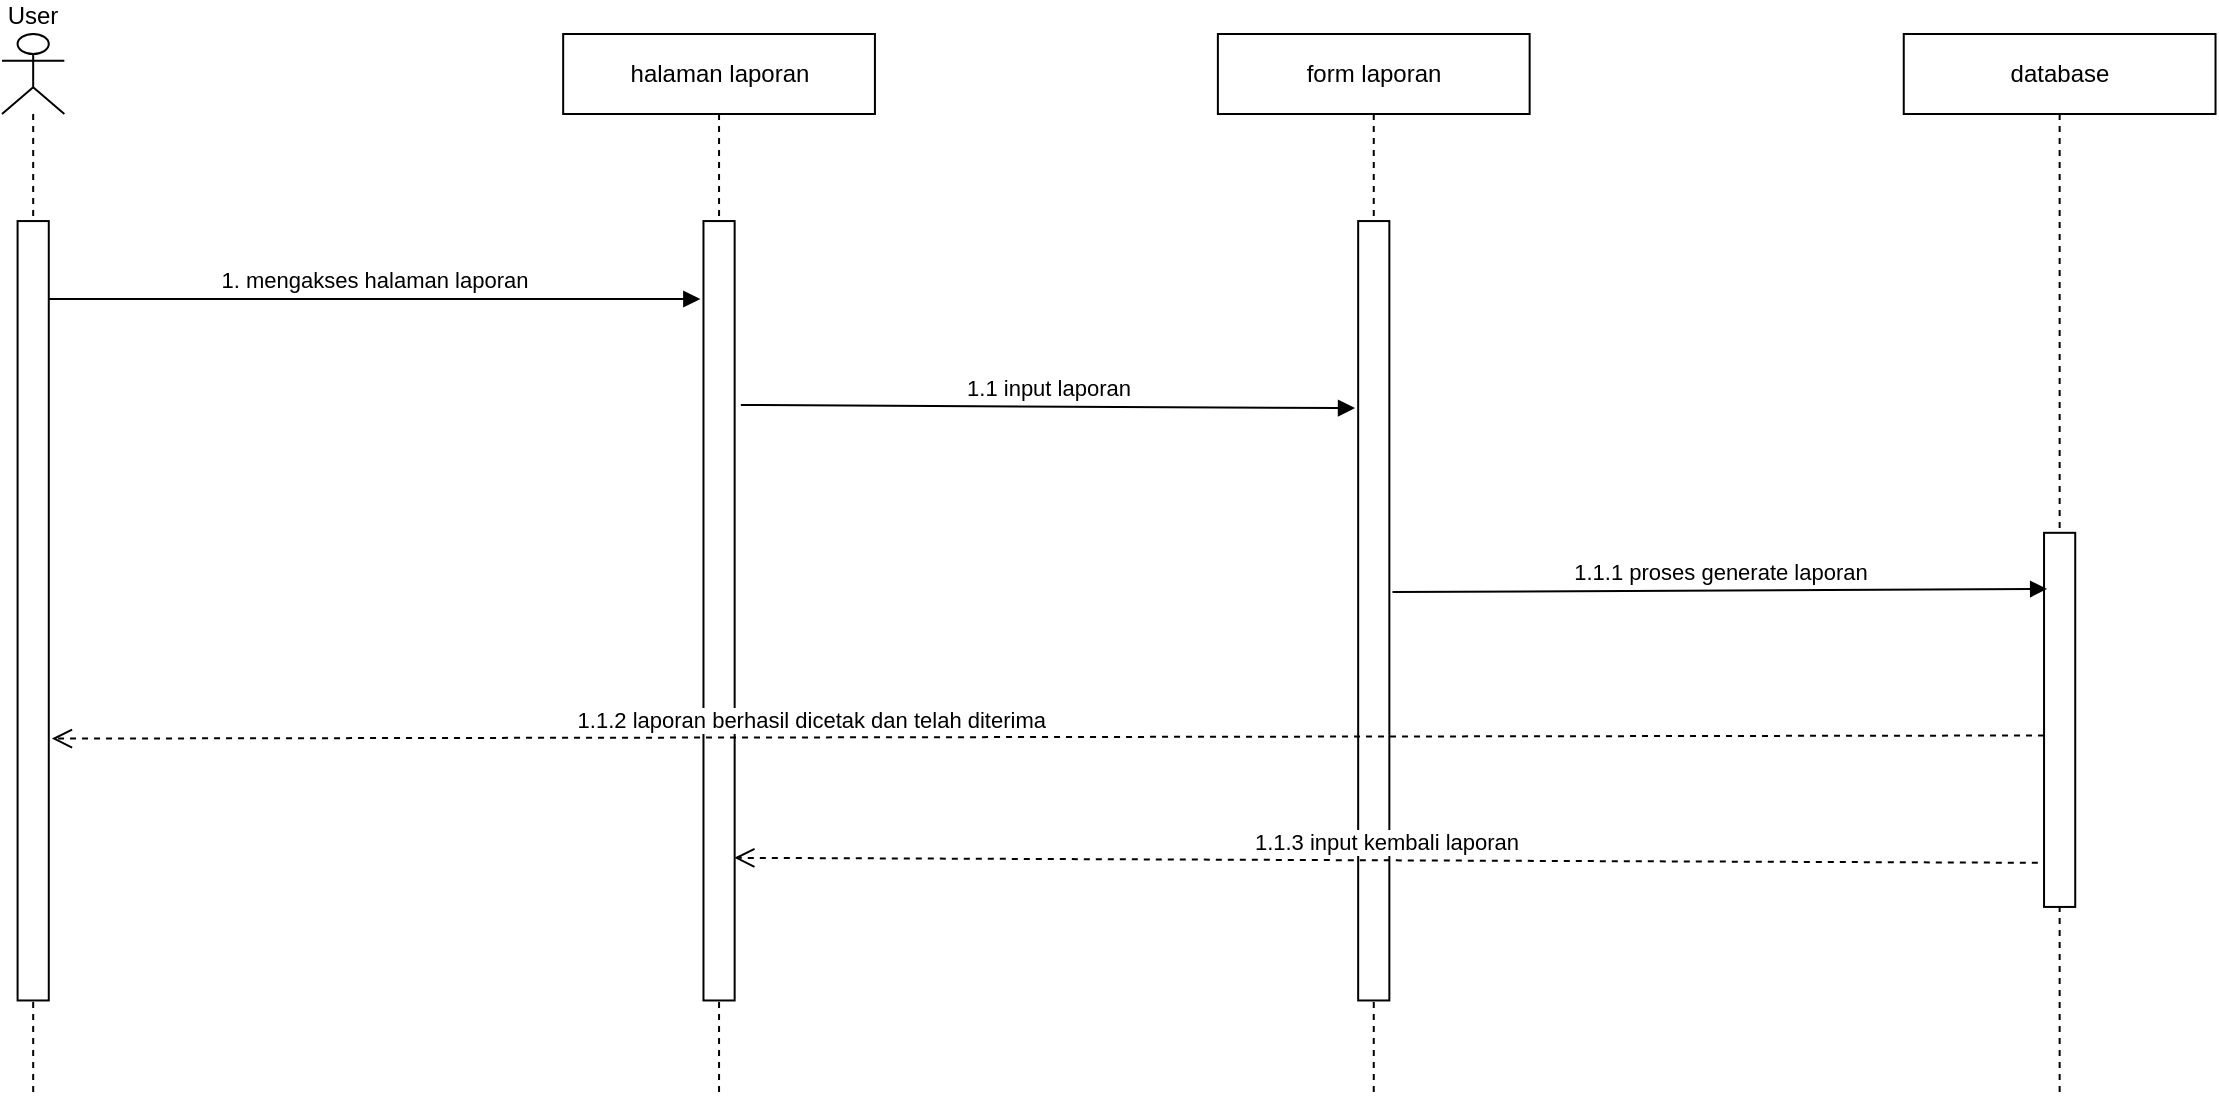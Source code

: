 <mxfile version="13.9.9" type="device"><diagram name="generate_laporan" id="VOOKiJSYAYzcAhXAHFr8"><mxGraphModel dx="1220" dy="723" grid="1" gridSize="10" guides="1" tooltips="1" connect="1" arrows="1" fold="1" page="1" pageScale="1" pageWidth="1169" pageHeight="827" background="#ffffff" math="0" shadow="0"><root><mxCell id="TK0yabbcsl_b7a-5vbj2-0"/><mxCell id="TK0yabbcsl_b7a-5vbj2-1" parent="TK0yabbcsl_b7a-5vbj2-0"/><mxCell id="sPidNYJXSr8-M_MsdxCO-0" value="" style="group" vertex="1" connectable="0" parent="TK0yabbcsl_b7a-5vbj2-1"><mxGeometry x="31" y="148" width="1106.76" height="530" as="geometry"/></mxCell><mxCell id="TK0yabbcsl_b7a-5vbj2-2" value="User" style="shape=umlLifeline;participant=umlActor;perimeter=lifelinePerimeter;whiteSpace=wrap;html=1;container=1;collapsible=0;recursiveResize=0;verticalAlign=bottom;spacingTop=36;outlineConnect=0;labelPosition=center;verticalLabelPosition=top;align=center;" parent="sPidNYJXSr8-M_MsdxCO-0" vertex="1"><mxGeometry width="31.176" height="530" as="geometry"/></mxCell><mxCell id="TK0yabbcsl_b7a-5vbj2-3" value="" style="html=1;points=[];perimeter=orthogonalPerimeter;rounded=0;shadow=0;comic=0;labelBackgroundColor=none;strokeWidth=1;fontFamily=Verdana;fontSize=12;align=center;" parent="TK0yabbcsl_b7a-5vbj2-2" vertex="1"><mxGeometry x="7.794" y="93.529" width="15.588" height="389.706" as="geometry"/></mxCell><mxCell id="TK0yabbcsl_b7a-5vbj2-4" value="halaman laporan" style="shape=umlLifeline;perimeter=lifelinePerimeter;whiteSpace=wrap;html=1;container=1;collapsible=0;recursiveResize=0;outlineConnect=0;" parent="sPidNYJXSr8-M_MsdxCO-0" vertex="1"><mxGeometry x="280.587" width="155.882" height="530" as="geometry"/></mxCell><mxCell id="TK0yabbcsl_b7a-5vbj2-5" value="" style="html=1;points=[];perimeter=orthogonalPerimeter;rounded=0;shadow=0;comic=0;labelBackgroundColor=none;strokeWidth=1;fontFamily=Verdana;fontSize=12;align=center;" parent="TK0yabbcsl_b7a-5vbj2-4" vertex="1"><mxGeometry x="70.147" y="93.529" width="15.588" height="389.706" as="geometry"/></mxCell><mxCell id="TK0yabbcsl_b7a-5vbj2-6" value="form laporan" style="shape=umlLifeline;perimeter=lifelinePerimeter;whiteSpace=wrap;html=1;container=1;collapsible=0;recursiveResize=0;outlineConnect=0;" parent="sPidNYJXSr8-M_MsdxCO-0" vertex="1"><mxGeometry x="607.939" width="155.882" height="530" as="geometry"/></mxCell><mxCell id="TK0yabbcsl_b7a-5vbj2-7" value="" style="html=1;points=[];perimeter=orthogonalPerimeter;rounded=0;shadow=0;comic=0;labelBackgroundColor=none;strokeWidth=1;fontFamily=Verdana;fontSize=12;align=center;" parent="TK0yabbcsl_b7a-5vbj2-6" vertex="1"><mxGeometry x="70.147" y="93.529" width="15.588" height="389.706" as="geometry"/></mxCell><mxCell id="TK0yabbcsl_b7a-5vbj2-8" value="database" style="shape=umlLifeline;perimeter=lifelinePerimeter;whiteSpace=wrap;html=1;container=1;collapsible=0;recursiveResize=0;outlineConnect=0;" parent="sPidNYJXSr8-M_MsdxCO-0" vertex="1"><mxGeometry x="950.878" width="155.882" height="530" as="geometry"/></mxCell><mxCell id="TK0yabbcsl_b7a-5vbj2-9" value="" style="html=1;points=[];perimeter=orthogonalPerimeter;rounded=0;shadow=0;comic=0;labelBackgroundColor=none;strokeWidth=1;fontFamily=Verdana;fontSize=12;align=center;" parent="TK0yabbcsl_b7a-5vbj2-8" vertex="1"><mxGeometry x="70.147" y="249.412" width="15.588" height="187.059" as="geometry"/></mxCell><mxCell id="TK0yabbcsl_b7a-5vbj2-10" value="1. mengakses halaman laporan" style="html=1;verticalAlign=bottom;endArrow=block;exitX=1;exitY=0.1;exitDx=0;exitDy=0;exitPerimeter=0;entryX=-0.1;entryY=0.1;entryDx=0;entryDy=0;entryPerimeter=0;" parent="sPidNYJXSr8-M_MsdxCO-0" source="TK0yabbcsl_b7a-5vbj2-3" target="TK0yabbcsl_b7a-5vbj2-5" edge="1"><mxGeometry width="80" relative="1" as="geometry"><mxPoint x="18.706" y="138.735" as="sourcePoint"/><mxPoint x="357.748" y="137.956" as="targetPoint"/></mxGeometry></mxCell><mxCell id="TK0yabbcsl_b7a-5vbj2-11" value="1.1 input laporan" style="html=1;verticalAlign=bottom;endArrow=block;exitX=1.2;exitY=0.236;exitDx=0;exitDy=0;exitPerimeter=0;entryX=-0.1;entryY=0.24;entryDx=0;entryDy=0;entryPerimeter=0;" parent="sPidNYJXSr8-M_MsdxCO-0" source="TK0yabbcsl_b7a-5vbj2-5" target="TK0yabbcsl_b7a-5vbj2-7" edge="1"><mxGeometry width="80" relative="1" as="geometry"><mxPoint x="358.528" y="197.971" as="sourcePoint"/><mxPoint x="687.314" y="197.971" as="targetPoint"/></mxGeometry></mxCell><mxCell id="TK0yabbcsl_b7a-5vbj2-12" value="1.1.1 proses generate laporan" style="html=1;verticalAlign=bottom;endArrow=block;exitX=1.1;exitY=0.476;exitDx=0;exitDy=0;exitPerimeter=0;entryX=0.1;entryY=0.15;entryDx=0;entryDy=0;entryPerimeter=0;" parent="sPidNYJXSr8-M_MsdxCO-0" source="TK0yabbcsl_b7a-5vbj2-7" target="TK0yabbcsl_b7a-5vbj2-9" edge="1"><mxGeometry width="80" relative="1" as="geometry"><mxPoint x="685.879" y="266.559" as="sourcePoint"/><mxPoint x="1028.04" y="266.559" as="targetPoint"/></mxGeometry></mxCell><mxCell id="TK0yabbcsl_b7a-5vbj2-13" value="1.1.2 laporan berhasil dicetak dan telah diterima" style="html=1;verticalAlign=bottom;endArrow=open;dashed=1;endSize=8;exitX=0.45;exitY=0.322;exitDx=0;exitDy=0;exitPerimeter=0;entryX=1.1;entryY=0.664;entryDx=0;entryDy=0;entryPerimeter=0;align=right;" parent="sPidNYJXSr8-M_MsdxCO-0" target="TK0yabbcsl_b7a-5vbj2-3" edge="1"><mxGeometry relative="1" as="geometry"><mxPoint x="1021.025" y="350.735" as="sourcePoint"/><mxPoint x="23.382" y="355.412" as="targetPoint"/></mxGeometry></mxCell><mxCell id="TK0yabbcsl_b7a-5vbj2-14" value="1.1.3 input kembali laporan" style="html=1;verticalAlign=bottom;endArrow=open;dashed=1;endSize=8;align=center;exitX=-0.2;exitY=0.882;exitDx=0;exitDy=0;exitPerimeter=0;entryX=0.989;entryY=0.817;entryDx=0;entryDy=0;entryPerimeter=0;" parent="sPidNYJXSr8-M_MsdxCO-0" source="TK0yabbcsl_b7a-5vbj2-9" target="TK0yabbcsl_b7a-5vbj2-5" edge="1"><mxGeometry relative="1" as="geometry"><mxPoint x="685.1" y="453.618" as="sourcePoint"/><mxPoint x="364.763" y="453.618" as="targetPoint"/></mxGeometry></mxCell></root></mxGraphModel></diagram></mxfile>